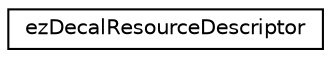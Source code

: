 digraph "Graphical Class Hierarchy"
{
 // LATEX_PDF_SIZE
  edge [fontname="Helvetica",fontsize="10",labelfontname="Helvetica",labelfontsize="10"];
  node [fontname="Helvetica",fontsize="10",shape=record];
  rankdir="LR";
  Node0 [label="ezDecalResourceDescriptor",height=0.2,width=0.4,color="black", fillcolor="white", style="filled",URL="$df/db8/structez_decal_resource_descriptor.htm",tooltip=" "];
}
